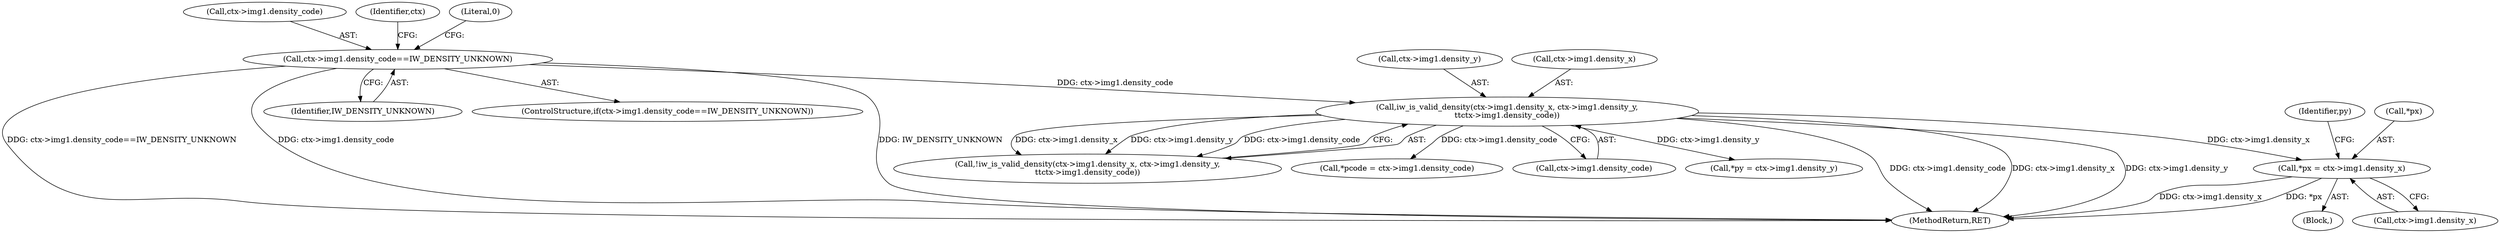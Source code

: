 digraph "0_imageworsener_dc49c807926b96e503bd7c0dec35119eecd6c6fe@pointer" {
"1000150" [label="(Call,*px = ctx->img1.density_x)"];
"1000131" [label="(Call,iw_is_valid_density(ctx->img1.density_x, ctx->img1.density_y,\n\t\tctx->img1.density_code))"];
"1000119" [label="(Call,ctx->img1.density_code==IW_DENSITY_UNKNOWN)"];
"1000137" [label="(Call,ctx->img1.density_y)"];
"1000176" [label="(MethodReturn,RET)"];
"1000120" [label="(Call,ctx->img1.density_code)"];
"1000150" [label="(Call,*px = ctx->img1.density_x)"];
"1000131" [label="(Call,iw_is_valid_density(ctx->img1.density_x, ctx->img1.density_y,\n\t\tctx->img1.density_code))"];
"1000130" [label="(Call,!iw_is_valid_density(ctx->img1.density_x, ctx->img1.density_y,\n\t\tctx->img1.density_code))"];
"1000134" [label="(Identifier,ctx)"];
"1000166" [label="(Call,*pcode = ctx->img1.density_code)"];
"1000142" [label="(Call,ctx->img1.density_code)"];
"1000128" [label="(Literal,0)"];
"1000119" [label="(Call,ctx->img1.density_code==IW_DENSITY_UNKNOWN)"];
"1000160" [label="(Identifier,py)"];
"1000125" [label="(Identifier,IW_DENSITY_UNKNOWN)"];
"1000118" [label="(ControlStructure,if(ctx->img1.density_code==IW_DENSITY_UNKNOWN))"];
"1000132" [label="(Call,ctx->img1.density_x)"];
"1000158" [label="(Call,*py = ctx->img1.density_y)"];
"1000153" [label="(Call,ctx->img1.density_x)"];
"1000105" [label="(Block,)"];
"1000151" [label="(Call,*px)"];
"1000150" -> "1000105"  [label="AST: "];
"1000150" -> "1000153"  [label="CFG: "];
"1000151" -> "1000150"  [label="AST: "];
"1000153" -> "1000150"  [label="AST: "];
"1000160" -> "1000150"  [label="CFG: "];
"1000150" -> "1000176"  [label="DDG: ctx->img1.density_x"];
"1000150" -> "1000176"  [label="DDG: *px"];
"1000131" -> "1000150"  [label="DDG: ctx->img1.density_x"];
"1000131" -> "1000130"  [label="AST: "];
"1000131" -> "1000142"  [label="CFG: "];
"1000132" -> "1000131"  [label="AST: "];
"1000137" -> "1000131"  [label="AST: "];
"1000142" -> "1000131"  [label="AST: "];
"1000130" -> "1000131"  [label="CFG: "];
"1000131" -> "1000176"  [label="DDG: ctx->img1.density_code"];
"1000131" -> "1000176"  [label="DDG: ctx->img1.density_x"];
"1000131" -> "1000176"  [label="DDG: ctx->img1.density_y"];
"1000131" -> "1000130"  [label="DDG: ctx->img1.density_x"];
"1000131" -> "1000130"  [label="DDG: ctx->img1.density_y"];
"1000131" -> "1000130"  [label="DDG: ctx->img1.density_code"];
"1000119" -> "1000131"  [label="DDG: ctx->img1.density_code"];
"1000131" -> "1000158"  [label="DDG: ctx->img1.density_y"];
"1000131" -> "1000166"  [label="DDG: ctx->img1.density_code"];
"1000119" -> "1000118"  [label="AST: "];
"1000119" -> "1000125"  [label="CFG: "];
"1000120" -> "1000119"  [label="AST: "];
"1000125" -> "1000119"  [label="AST: "];
"1000128" -> "1000119"  [label="CFG: "];
"1000134" -> "1000119"  [label="CFG: "];
"1000119" -> "1000176"  [label="DDG: IW_DENSITY_UNKNOWN"];
"1000119" -> "1000176"  [label="DDG: ctx->img1.density_code==IW_DENSITY_UNKNOWN"];
"1000119" -> "1000176"  [label="DDG: ctx->img1.density_code"];
}

